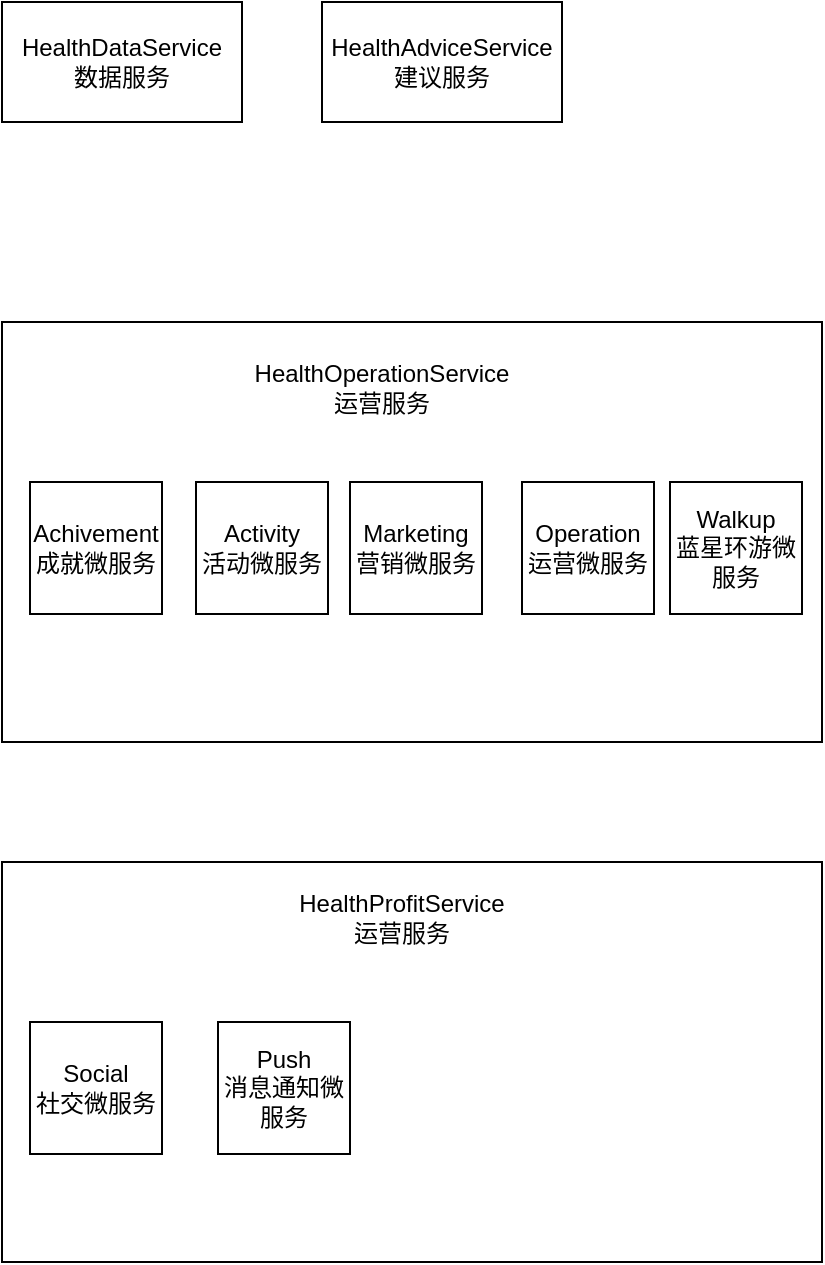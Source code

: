 <mxfile version="23.0.0" type="github">
  <diagram name="第 1 页" id="c6XIci1Z70mTHckqBOms">
    <mxGraphModel dx="946" dy="613" grid="1" gridSize="10" guides="1" tooltips="1" connect="1" arrows="1" fold="1" page="1" pageScale="1" pageWidth="827" pageHeight="1169" math="0" shadow="0">
      <root>
        <mxCell id="0" />
        <mxCell id="1" parent="0" />
        <mxCell id="Q7i9cyMPgHQrG95dPjTk-3" value="HealthAdviceService&lt;br&gt;建议服务" style="rounded=0;whiteSpace=wrap;html=1;" vertex="1" parent="1">
          <mxGeometry x="240" y="200" width="120" height="60" as="geometry" />
        </mxCell>
        <mxCell id="Q7i9cyMPgHQrG95dPjTk-4" value="HealthDataService&lt;br&gt;数据服务" style="rounded=0;whiteSpace=wrap;html=1;" vertex="1" parent="1">
          <mxGeometry x="80" y="200" width="120" height="60" as="geometry" />
        </mxCell>
        <mxCell id="Q7i9cyMPgHQrG95dPjTk-5" value="" style="rounded=0;whiteSpace=wrap;html=1;" vertex="1" parent="1">
          <mxGeometry x="80" y="360" width="410" height="210" as="geometry" />
        </mxCell>
        <mxCell id="Q7i9cyMPgHQrG95dPjTk-8" value="" style="rounded=0;whiteSpace=wrap;html=1;" vertex="1" parent="1">
          <mxGeometry x="80" y="630" width="410" height="200" as="geometry" />
        </mxCell>
        <mxCell id="Q7i9cyMPgHQrG95dPjTk-9" value="HealthOperationService&lt;br style=&quot;border-color: var(--border-color);&quot;&gt;运营服务" style="text;html=1;strokeColor=none;fillColor=none;align=center;verticalAlign=middle;whiteSpace=wrap;rounded=0;" vertex="1" parent="1">
          <mxGeometry x="100" y="375" width="340" height="35" as="geometry" />
        </mxCell>
        <mxCell id="Q7i9cyMPgHQrG95dPjTk-10" value="Achivement&lt;br&gt;成就微服务&lt;br&gt;" style="whiteSpace=wrap;html=1;aspect=fixed;" vertex="1" parent="1">
          <mxGeometry x="94" y="440" width="66" height="66" as="geometry" />
        </mxCell>
        <mxCell id="Q7i9cyMPgHQrG95dPjTk-11" value="Activity&lt;br&gt;活动微服务" style="whiteSpace=wrap;html=1;aspect=fixed;" vertex="1" parent="1">
          <mxGeometry x="177" y="440" width="66" height="66" as="geometry" />
        </mxCell>
        <mxCell id="Q7i9cyMPgHQrG95dPjTk-12" value="Marketing&lt;br&gt;营销微服务" style="whiteSpace=wrap;html=1;aspect=fixed;" vertex="1" parent="1">
          <mxGeometry x="254" y="440" width="66" height="66" as="geometry" />
        </mxCell>
        <mxCell id="Q7i9cyMPgHQrG95dPjTk-13" value="Operation&lt;br&gt;运营微服务" style="whiteSpace=wrap;html=1;aspect=fixed;" vertex="1" parent="1">
          <mxGeometry x="340" y="440" width="66" height="66" as="geometry" />
        </mxCell>
        <mxCell id="Q7i9cyMPgHQrG95dPjTk-14" value="Walkup&lt;br&gt;蓝星环游微服务" style="whiteSpace=wrap;html=1;aspect=fixed;" vertex="1" parent="1">
          <mxGeometry x="414" y="440" width="66" height="66" as="geometry" />
        </mxCell>
        <mxCell id="Q7i9cyMPgHQrG95dPjTk-15" value="Social&lt;br&gt;社交微服务" style="whiteSpace=wrap;html=1;aspect=fixed;" vertex="1" parent="1">
          <mxGeometry x="94" y="710" width="66" height="66" as="geometry" />
        </mxCell>
        <mxCell id="Q7i9cyMPgHQrG95dPjTk-16" value="Push&lt;br&gt;消息通知微服务" style="whiteSpace=wrap;html=1;aspect=fixed;" vertex="1" parent="1">
          <mxGeometry x="188" y="710" width="66" height="66" as="geometry" />
        </mxCell>
        <mxCell id="Q7i9cyMPgHQrG95dPjTk-17" value="HealthProfitService&lt;br style=&quot;border-color: var(--border-color);&quot;&gt;运营服务" style="text;html=1;strokeColor=none;fillColor=none;align=center;verticalAlign=middle;whiteSpace=wrap;rounded=0;" vertex="1" parent="1">
          <mxGeometry x="110" y="640" width="340" height="35" as="geometry" />
        </mxCell>
      </root>
    </mxGraphModel>
  </diagram>
</mxfile>
